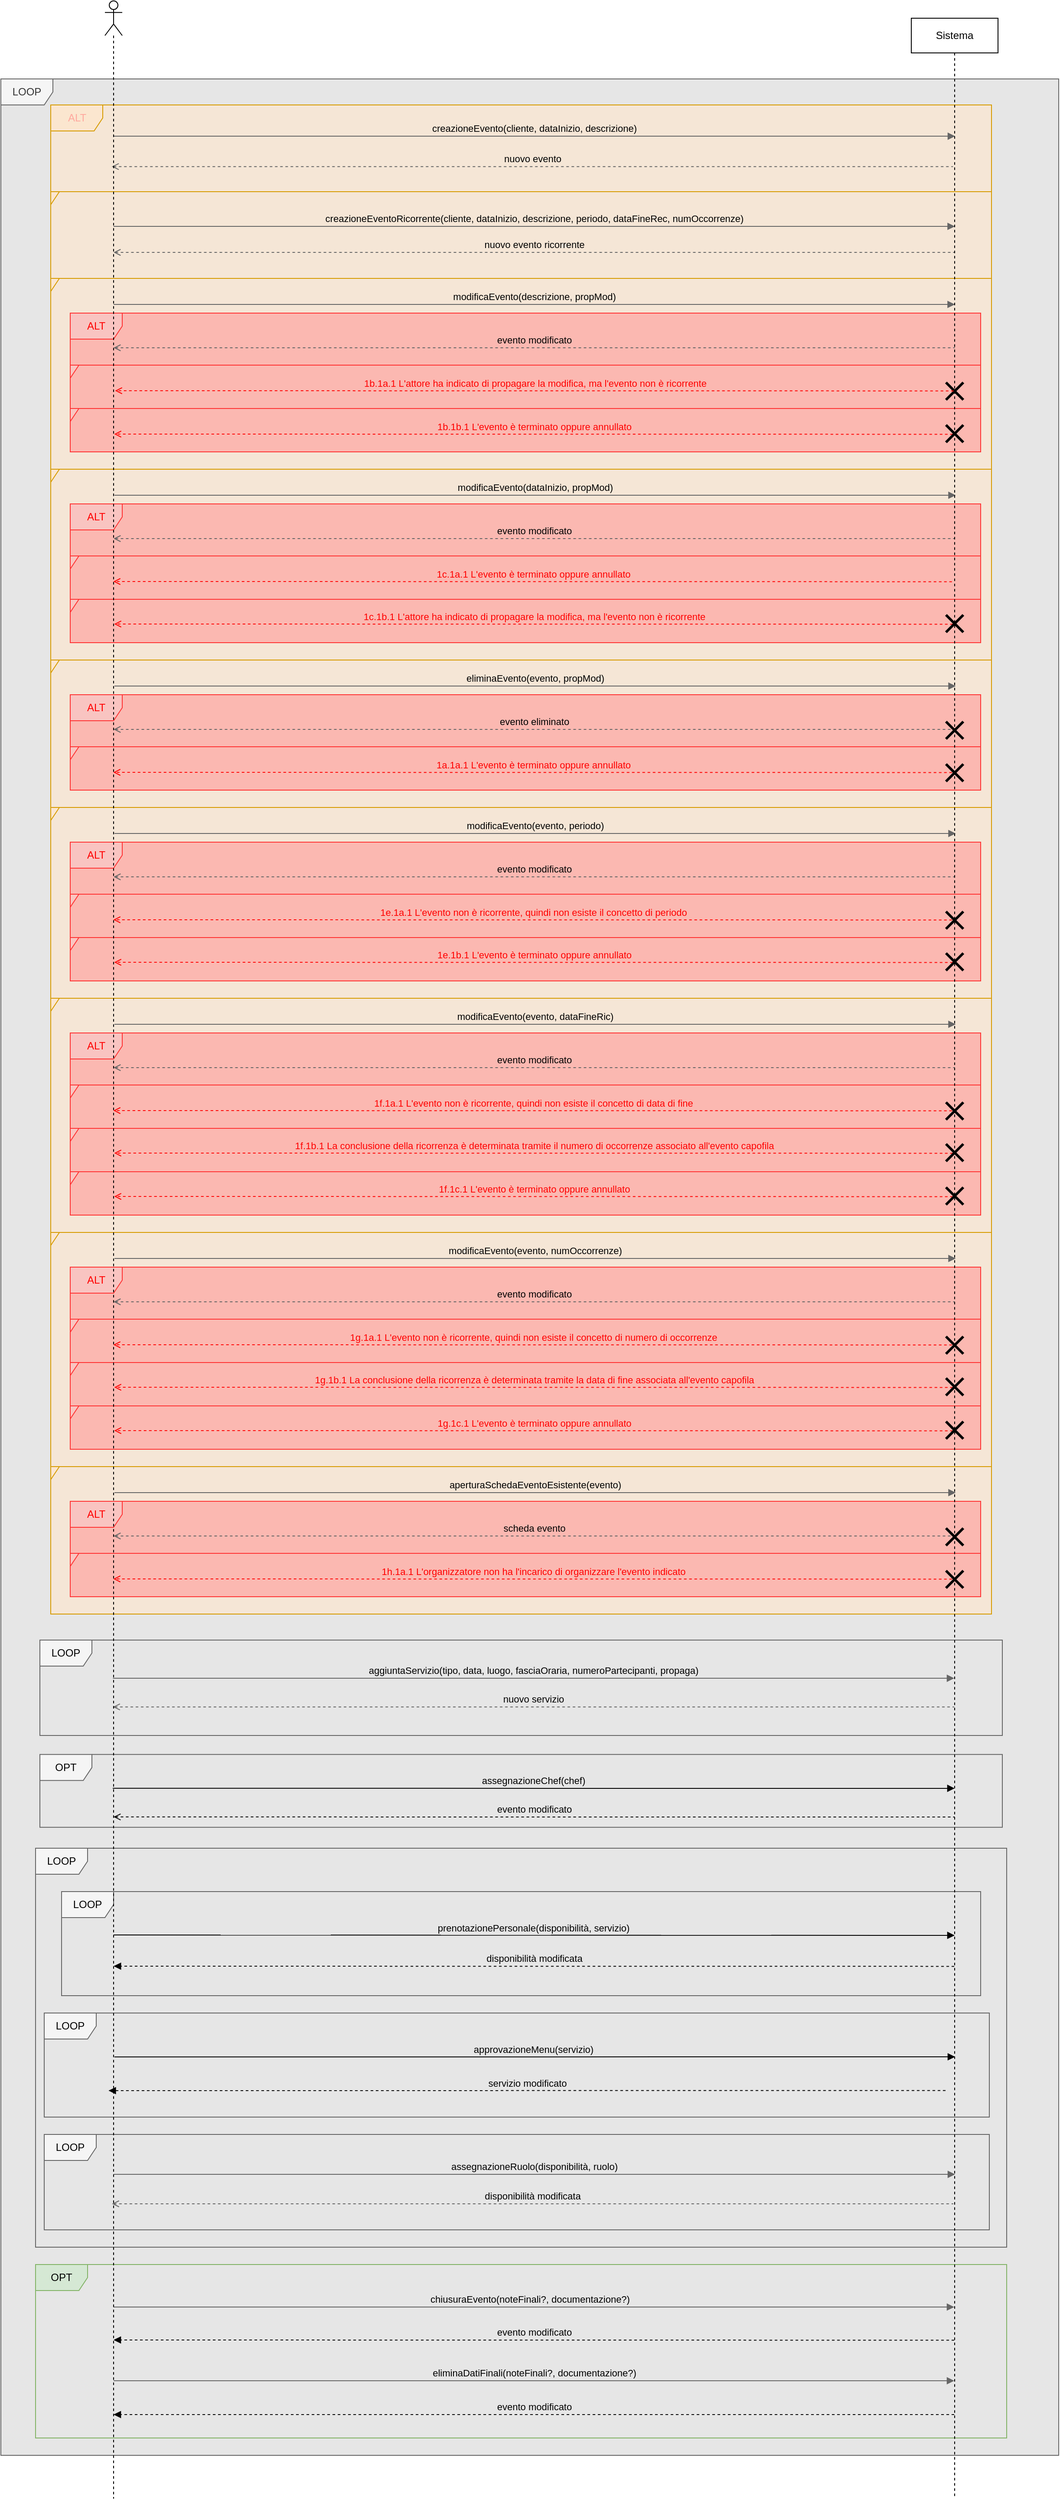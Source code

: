 <mxfile version="18.0.6" type="device"><diagram name="Page-1" id="f5A6CDPiya6YqWZAvQuT"><mxGraphModel dx="3021" dy="1392" grid="1" gridSize="10" guides="1" tooltips="1" connect="1" arrows="1" fold="1" page="1" pageScale="1" pageWidth="827" pageHeight="1169" math="0" shadow="0"><root><mxCell id="0"/><mxCell id="1" parent="0"/><mxCell id="V9Zji4bQbhxNTY3Ddyu--33" value="LOOP" style="shape=umlFrame;whiteSpace=wrap;html=1;pointerEvents=0;fillColor=#F5F5F5;strokeColor=#666666;fontColor=#333333;swimlaneFillColor=#E6E6E6;" vertex="1" parent="1"><mxGeometry x="-340" y="260" width="1220" height="2740" as="geometry"/></mxCell><mxCell id="V9Zji4bQbhxNTY3Ddyu--34" value="" style="group" vertex="1" connectable="0" parent="1"><mxGeometry x="-275" y="270" width="1060" height="88.081" as="geometry"/></mxCell><mxCell id="V9Zji4bQbhxNTY3Ddyu--35" value="LOOP" style="shape=umlFrame;whiteSpace=wrap;html=1;pointerEvents=0;fillColor=#F5F5F5;strokeColor=#666666;swimlaneFillColor=#E6E6E6;" vertex="1" parent="1"><mxGeometry x="-300" y="2300" width="1120" height="460" as="geometry"/></mxCell><mxCell id="V9Zji4bQbhxNTY3Ddyu--36" value="" style="group" vertex="1" connectable="0" parent="1"><mxGeometry x="-295" y="2060" width="1110" height="110" as="geometry"/></mxCell><mxCell id="V9Zji4bQbhxNTY3Ddyu--37" value="LOOP" style="shape=umlFrame;whiteSpace=wrap;html=1;pointerEvents=0;fillColor=#F5F5F5;strokeColor=#666666;swimlaneFillColor=#E6E6E6;gradientColor=none;shadow=0;" vertex="1" parent="V9Zji4bQbhxNTY3Ddyu--36"><mxGeometry width="1110" height="110" as="geometry"/></mxCell><mxCell id="V9Zji4bQbhxNTY3Ddyu--38" value="LOOP" style="shape=umlFrame;whiteSpace=wrap;html=1;pointerEvents=0;fillColor=#F5F5F5;strokeColor=#666666;" vertex="1" parent="1"><mxGeometry x="-270" y="2350" width="1060" height="120" as="geometry"/></mxCell><mxCell id="V9Zji4bQbhxNTY3Ddyu--39" value="OPT" style="shape=umlFrame;whiteSpace=wrap;html=1;pointerEvents=0;fillColor=#F5F5F5;strokeColor=#666666;swimlaneFillColor=#E6E6E6;" vertex="1" parent="1"><mxGeometry x="-295" y="2191.92" width="1110" height="84" as="geometry"/></mxCell><mxCell id="V9Zji4bQbhxNTY3Ddyu--40" value="OPT" style="shape=umlFrame;whiteSpace=wrap;html=1;pointerEvents=0;fillColor=#D5E8D4;strokeColor=#82B366;swimlaneFillColor=none;" vertex="1" parent="1"><mxGeometry x="-300" y="2780" width="1120" height="200" as="geometry"/></mxCell><mxCell id="V9Zji4bQbhxNTY3Ddyu--41" value="LOOP" style="shape=umlFrame;whiteSpace=wrap;html=1;pointerEvents=0;fillColor=#F5F5F5;strokeColor=#666666;swimlaneFillColor=#E6E6E6;" vertex="1" parent="1"><mxGeometry x="-290" y="2490" width="1090" height="120" as="geometry"/></mxCell><mxCell id="V9Zji4bQbhxNTY3Ddyu--42" value="approvazioneMenu(servizio)" style="html=1;verticalAlign=bottom;endArrow=block;edgeStyle=elbowEdgeStyle;elbow=vertical;curved=0;rounded=0;labelBackgroundColor=none;exitX=0.5;exitY=0.483;exitDx=0;exitDy=0;exitPerimeter=0;" edge="1" parent="1"><mxGeometry x="-0.003" relative="1" as="geometry"><mxPoint x="-209" y="2540.65" as="sourcePoint"/><Array as="points"/><mxPoint x="760.5" y="2539.999" as="targetPoint"/><mxPoint as="offset"/></mxGeometry></mxCell><mxCell id="V9Zji4bQbhxNTY3Ddyu--43" value="servizio modificato" style="html=1;verticalAlign=bottom;endArrow=block;edgeStyle=elbowEdgeStyle;elbow=vertical;curved=0;rounded=0;labelBackgroundColor=none;dashed=1;" edge="1" parent="1"><mxGeometry relative="1" as="geometry"><mxPoint x="749.455" y="2579.364" as="sourcePoint"/><mxPoint x="-215.833" y="2579.333" as="targetPoint"/><Array as="points"/></mxGeometry></mxCell><mxCell id="V9Zji4bQbhxNTY3Ddyu--44" value="LOOP" style="shape=umlFrame;whiteSpace=wrap;html=1;pointerEvents=0;fillColor=#F5F5F5;strokeColor=#666666;swimlaneFillColor=#E6E6E6;" vertex="1" parent="1"><mxGeometry x="-290" y="2630" width="1090" height="110" as="geometry"/></mxCell><mxCell id="V9Zji4bQbhxNTY3Ddyu--45" value="disponibilità modificata" style="html=1;verticalAlign=bottom;endArrow=none;edgeStyle=elbowEdgeStyle;elbow=vertical;curved=0;rounded=0;startArrow=open;startFill=0;endFill=0;movable=1;resizable=1;rotatable=1;deletable=1;editable=1;locked=0;connectable=1;dashed=1;labelBackgroundColor=none;strokeColor=#666666;" edge="1" parent="1"><mxGeometry width="80" relative="1" as="geometry"><mxPoint x="-211.833" y="2710.004" as="sourcePoint"/><mxPoint x="758.5" y="2710.004" as="targetPoint"/><Array as="points"><mxPoint x="269.283" y="2710.004"/></Array></mxGeometry></mxCell><mxCell id="V9Zji4bQbhxNTY3Ddyu--46" value="ALT" style="shape=umlFrame;whiteSpace=wrap;html=1;fontColor=#FFA89E;swimlaneFillColor=#FFE6CC;fillColor=#ffe6cc;strokeColor=#d79b00;fillOpacity=60;" vertex="1" parent="1"><mxGeometry x="-282.5" y="290" width="1085" height="100" as="geometry"/></mxCell><mxCell id="V9Zji4bQbhxNTY3Ddyu--47" value="" style="shape=umlFrame;whiteSpace=wrap;html=1;fontColor=#FFA89E;swimlaneFillColor=#FFE6CC;fillColor=#ffe6cc;strokeColor=#d79b00;fillOpacity=60;width=10;height=15;" vertex="1" parent="1"><mxGeometry x="-282.5" y="390" width="1085" height="100" as="geometry"/></mxCell><mxCell id="V9Zji4bQbhxNTY3Ddyu--48" value="chiusuraEvento(noteFinali?, documentazione?)" style="html=1;verticalAlign=bottom;endArrow=block;edgeStyle=elbowEdgeStyle;elbow=vertical;curved=0;rounded=0;movable=1;resizable=1;rotatable=1;deletable=1;editable=1;locked=0;connectable=1;strokeColor=#666666;labelBackgroundColor=none;" edge="1" parent="1"><mxGeometry x="-0.01" width="80" relative="1" as="geometry"><mxPoint x="-210" y="2829.0" as="sourcePoint"/><mxPoint x="759.5" y="2829.25" as="targetPoint"/><mxPoint as="offset"/></mxGeometry></mxCell><mxCell id="V9Zji4bQbhxNTY3Ddyu--49" value="eliminaDatiFinali(noteFinali?, documentazione?)" style="html=1;verticalAlign=bottom;endArrow=block;edgeStyle=elbowEdgeStyle;elbow=vertical;curved=0;rounded=0;movable=1;resizable=1;rotatable=1;deletable=1;editable=1;locked=0;connectable=1;strokeColor=#666666;labelBackgroundColor=none;" edge="1" parent="1"><mxGeometry width="80" relative="1" as="geometry"><mxPoint x="-210" y="2914.0" as="sourcePoint"/><mxPoint x="759.5" y="2914.25" as="targetPoint"/></mxGeometry></mxCell><mxCell id="V9Zji4bQbhxNTY3Ddyu--60" value="aggiuntaServizio(tipo, data, luogo, fasciaOraria, numeroPartecipanti, propaga)" style="html=1;verticalAlign=bottom;endArrow=block;edgeStyle=elbowEdgeStyle;elbow=vertical;curved=0;rounded=0;strokeColor=#666666;labelBackgroundColor=none;" edge="1" parent="1"><mxGeometry width="80" relative="1" as="geometry"><mxPoint x="-210.75" y="2104.04" as="sourcePoint"/><mxPoint x="759.5" y="2104.04" as="targetPoint"/><Array as="points"><mxPoint x="200" y="2104.04"/><mxPoint x="360" y="2082.02"/><mxPoint x="291.14" y="2126.061"/></Array></mxGeometry></mxCell><mxCell id="V9Zji4bQbhxNTY3Ddyu--61" value="nuovo servizio" style="html=1;verticalAlign=bottom;endArrow=none;edgeStyle=elbowEdgeStyle;elbow=vertical;curved=0;rounded=0;startArrow=open;startFill=0;endFill=0;dashed=1;labelBackgroundColor=none;strokeColor=#666666;" edge="1" parent="1"><mxGeometry width="80" relative="1" as="geometry"><mxPoint x="-210.75" y="2137.071" as="sourcePoint"/><mxPoint x="759.5" y="2137.071" as="targetPoint"/><Array as="points"><mxPoint x="190" y="2137.071"/><mxPoint x="260" y="2115.051"/></Array></mxGeometry></mxCell><mxCell id="V9Zji4bQbhxNTY3Ddyu--62" value="evento modificato" style="html=1;verticalAlign=bottom;endArrow=none;edgeStyle=elbowEdgeStyle;elbow=vertical;curved=0;rounded=0;startArrow=open;startFill=0;endFill=0;dashed=1;labelBackgroundColor=none;" edge="1" parent="1"><mxGeometry width="80" relative="1" as="geometry"><mxPoint x="-210" y="2263.92" as="sourcePoint"/><mxPoint x="760" y="2263.925" as="targetPoint"/><Array as="points"><mxPoint x="270" y="2263.985"/></Array></mxGeometry></mxCell><mxCell id="V9Zji4bQbhxNTY3Ddyu--63" value="assegnazioneChef(chef)" style="html=1;verticalAlign=bottom;endArrow=block;edgeStyle=elbowEdgeStyle;elbow=vertical;curved=0;rounded=0;labelBackgroundColor=none;" edge="1" parent="1"><mxGeometry x="-0.0" width="80" relative="1" as="geometry"><mxPoint x="-211" y="2230.92" as="sourcePoint"/><mxPoint x="760" y="2230.92" as="targetPoint"/><Array as="points"><mxPoint x="360" y="2230.955"/><mxPoint x="291.14" y="2274.996"/></Array><mxPoint as="offset"/></mxGeometry></mxCell><mxCell id="V9Zji4bQbhxNTY3Ddyu--66" value="prenotazionePersonale(disponibilità, servizio)" style="html=1;verticalAlign=bottom;endArrow=block;edgeStyle=elbowEdgeStyle;elbow=vertical;curved=0;rounded=0;labelBackgroundColor=none;" edge="1" parent="1"><mxGeometry x="-0.003" relative="1" as="geometry"><mxPoint x="-210" y="2400.0" as="sourcePoint"/><Array as="points"/><mxPoint x="760" y="2401" as="targetPoint"/><mxPoint as="offset"/></mxGeometry></mxCell><mxCell id="V9Zji4bQbhxNTY3Ddyu--67" value="disponibilità modificata" style="html=1;verticalAlign=bottom;endArrow=block;edgeStyle=elbowEdgeStyle;elbow=vertical;curved=0;rounded=0;labelBackgroundColor=none;dashed=1;" edge="1" parent="1"><mxGeometry relative="1" as="geometry"><mxPoint x="759.5" y="2436.193" as="sourcePoint"/><mxPoint x="-209.902" y="2436.0" as="targetPoint"/></mxGeometry></mxCell><mxCell id="V9Zji4bQbhxNTY3Ddyu--68" value="assegnazioneRuolo(disponibilità, ruolo)" style="html=1;verticalAlign=bottom;endArrow=block;edgeStyle=elbowEdgeStyle;elbow=vertical;curved=0;rounded=0;movable=1;resizable=1;rotatable=1;deletable=1;editable=1;locked=0;connectable=1;strokeColor=#666666;labelBackgroundColor=none;" edge="1" parent="1"><mxGeometry width="80" relative="1" as="geometry"><mxPoint x="-209.75" y="2676.04" as="sourcePoint"/><mxPoint x="760.5" y="2676.04" as="targetPoint"/><Array as="points"><mxPoint x="363.83" y="2676.04"/><mxPoint x="293.021" y="2722.08"/></Array></mxGeometry></mxCell><mxCell id="V9Zji4bQbhxNTY3Ddyu--70" value="creazioneEvento(cliente, dataInizio, descrizione)" style="html=1;verticalAlign=bottom;endArrow=block;edgeStyle=elbowEdgeStyle;elbow=vertical;curved=0;rounded=0;strokeColor=#666666;labelBackgroundColor=none;" edge="1" parent="1"><mxGeometry width="80" relative="1" as="geometry"><mxPoint x="-209.75" y="326.03" as="sourcePoint"/><mxPoint x="760.5" y="326.03" as="targetPoint"/><Array as="points"><mxPoint x="486" y="326.03"/><mxPoint x="-224" y="293"/></Array></mxGeometry></mxCell><mxCell id="V9Zji4bQbhxNTY3Ddyu--71" value="nuovo evento" style="html=1;verticalAlign=bottom;endArrow=none;edgeStyle=elbowEdgeStyle;elbow=vertical;curved=0;rounded=0;startArrow=open;startFill=0;endFill=0;dashed=1;strokeColor=#666666;labelBackgroundColor=none;" edge="1" parent="1"><mxGeometry width="80" relative="1" as="geometry"><mxPoint x="-212.12" y="361.081" as="sourcePoint"/><mxPoint x="758.13" y="361.081" as="targetPoint"/><Array as="points"><mxPoint x="483.63" y="361.081"/><mxPoint x="273.63" y="339.06"/></Array></mxGeometry></mxCell><mxCell id="V9Zji4bQbhxNTY3Ddyu--73" value="evento modificato" style="html=1;verticalAlign=bottom;endArrow=block;edgeStyle=elbowEdgeStyle;elbow=vertical;curved=0;rounded=0;labelBackgroundColor=none;dashed=1;" edge="1" parent="1"><mxGeometry relative="1" as="geometry"><mxPoint x="759.5" y="2867.25" as="sourcePoint"/><mxPoint x="-210" y="2867" as="targetPoint"/></mxGeometry></mxCell><mxCell id="V9Zji4bQbhxNTY3Ddyu--74" value="evento modificato" style="html=1;verticalAlign=bottom;endArrow=block;edgeStyle=elbowEdgeStyle;elbow=vertical;curved=0;rounded=0;labelBackgroundColor=none;dashed=1;" edge="1" parent="1"><mxGeometry relative="1" as="geometry"><mxPoint x="759.5" y="2953" as="sourcePoint"/><mxPoint x="-210" y="2953.25" as="targetPoint"/><Array as="points"><mxPoint x="730" y="2953"/></Array></mxGeometry></mxCell><mxCell id="V9Zji4bQbhxNTY3Ddyu--75" value="creazioneEventoRicorrente(cliente, dataInizio, descrizione, periodo, dataFineRec, numOccorrenze)" style="html=1;verticalAlign=bottom;endArrow=block;edgeStyle=elbowEdgeStyle;elbow=vertical;curved=0;rounded=0;strokeColor=#666666;labelBackgroundColor=none;" edge="1" parent="1"><mxGeometry width="80" relative="1" as="geometry"><mxPoint x="-210" y="430.0" as="sourcePoint"/><mxPoint x="760.25" y="430.0" as="targetPoint"/><Array as="points"><mxPoint x="485.75" y="430.0"/><mxPoint x="-224.25" y="396.97"/></Array></mxGeometry></mxCell><mxCell id="V9Zji4bQbhxNTY3Ddyu--76" value="nuovo evento ricorrente" style="html=1;verticalAlign=bottom;endArrow=none;edgeStyle=elbowEdgeStyle;elbow=vertical;curved=0;rounded=0;startArrow=open;startFill=0;endFill=0;dashed=1;strokeColor=#666666;labelBackgroundColor=none;" edge="1" parent="1"><mxGeometry width="80" relative="1" as="geometry"><mxPoint x="-210.0" y="460.001" as="sourcePoint"/><mxPoint x="760.25" y="460.001" as="targetPoint"/><Array as="points"><mxPoint x="485.75" y="460.001"/><mxPoint x="275.75" y="437.98"/></Array></mxGeometry></mxCell><mxCell id="V9Zji4bQbhxNTY3Ddyu--77" value="" style="shape=umlFrame;whiteSpace=wrap;html=1;fontColor=#FFA89E;swimlaneFillColor=#FFE6CC;fillColor=#ffe6cc;strokeColor=#d79b00;fillOpacity=60;width=10;height=15;" vertex="1" parent="1"><mxGeometry x="-282.5" y="490" width="1085" height="220" as="geometry"/></mxCell><mxCell id="V9Zji4bQbhxNTY3Ddyu--78" value="modificaEvento(descrizione, propMod)" style="html=1;verticalAlign=bottom;endArrow=block;edgeStyle=elbowEdgeStyle;elbow=vertical;curved=0;rounded=0;strokeColor=#666666;labelBackgroundColor=none;" edge="1" parent="1"><mxGeometry width="80" relative="1" as="geometry"><mxPoint x="-210.0" y="520.0" as="sourcePoint"/><mxPoint x="760.25" y="520.0" as="targetPoint"/><Array as="points"><mxPoint x="485.75" y="520.0"/><mxPoint x="-224.25" y="486.97"/></Array></mxGeometry></mxCell><mxCell id="V9Zji4bQbhxNTY3Ddyu--50" value="" style="group" vertex="1" connectable="0" parent="1"><mxGeometry x="-260" y="530" width="1050" height="110" as="geometry"/></mxCell><mxCell id="V9Zji4bQbhxNTY3Ddyu--51" value="ALT" style="shape=umlFrame;whiteSpace=wrap;html=1;swimlaneFillColor=#FF9999;fillColor=#f8cecc;strokeColor=#FF3333;fillOpacity=60;fontColor=#FF0000;" vertex="1" parent="V9Zji4bQbhxNTY3Ddyu--50"><mxGeometry width="1050" height="60" as="geometry"/></mxCell><mxCell id="V9Zji4bQbhxNTY3Ddyu--53" value="" style="shape=umlFrame;whiteSpace=wrap;html=1;swimlaneFillColor=#FF9999;fillColor=#f8cecc;strokeColor=#FF3333;fillOpacity=60;fontColor=#FF0000;width=10;height=15;" vertex="1" parent="V9Zji4bQbhxNTY3Ddyu--50"><mxGeometry y="60" width="1050" height="50" as="geometry"/></mxCell><mxCell id="V9Zji4bQbhxNTY3Ddyu--79" value="evento modificato" style="html=1;verticalAlign=bottom;endArrow=none;edgeStyle=elbowEdgeStyle;elbow=vertical;curved=0;rounded=0;startArrow=open;startFill=0;endFill=0;dashed=1;strokeColor=#666666;labelBackgroundColor=none;" edge="1" parent="V9Zji4bQbhxNTY3Ddyu--50"><mxGeometry width="80" relative="1" as="geometry"><mxPoint x="50.0" y="40.001" as="sourcePoint"/><mxPoint x="1020.25" y="40.001" as="targetPoint"/><Array as="points"><mxPoint x="745.75" y="40.001"/><mxPoint x="535.75" y="17.98"/></Array></mxGeometry></mxCell><mxCell id="V9Zji4bQbhxNTY3Ddyu--59" value="" style="shape=umlDestroy;whiteSpace=wrap;html=1;strokeWidth=3;targetShapes=umlLifeline;" vertex="1" parent="V9Zji4bQbhxNTY3Ddyu--50"><mxGeometry x="1010" y="80" width="20" height="20" as="geometry"/></mxCell><mxCell id="V9Zji4bQbhxNTY3Ddyu--81" value="1b.1a.1 L'attore ha indicato di propagare la modifica, ma l'evento non è ricorrente" style="html=1;verticalAlign=bottom;endArrow=open;edgeStyle=elbowEdgeStyle;elbow=vertical;curved=0;rounded=0;labelBackgroundColor=none;dashed=1;strokeColor=#FF0000;fontColor=#FF0000;endFill=0;exitX=0.343;exitY=0.536;exitDx=0;exitDy=0;exitPerimeter=0;" edge="1" parent="1"><mxGeometry relative="1" as="geometry"><mxPoint x="758.86" y="619.72" as="sourcePoint"/><mxPoint x="-208.3" y="619.6" as="targetPoint"/></mxGeometry></mxCell><mxCell id="V9Zji4bQbhxNTY3Ddyu--82" value="" style="shape=umlFrame;whiteSpace=wrap;html=1;swimlaneFillColor=#FF9999;fillColor=#f8cecc;strokeColor=#FF3333;fillOpacity=60;fontColor=#FF0000;width=10;height=15;" vertex="1" parent="1"><mxGeometry x="-260" y="640" width="1050" height="50" as="geometry"/></mxCell><mxCell id="V9Zji4bQbhxNTY3Ddyu--83" value="1b.1b.1 L'evento è terminato oppure annullato" style="html=1;verticalAlign=bottom;endArrow=open;edgeStyle=elbowEdgeStyle;elbow=vertical;curved=0;rounded=0;labelBackgroundColor=none;dashed=1;strokeColor=#FF0000;fontColor=#FF0000;endFill=0;exitX=0.343;exitY=0.536;exitDx=0;exitDy=0;exitPerimeter=0;" edge="1" parent="1"><mxGeometry relative="1" as="geometry"><mxPoint x="757.86" y="669.72" as="sourcePoint"/><mxPoint x="-209.3" y="669.6" as="targetPoint"/></mxGeometry></mxCell><mxCell id="V9Zji4bQbhxNTY3Ddyu--84" value="" style="shape=umlFrame;whiteSpace=wrap;html=1;fontColor=#FFA89E;swimlaneFillColor=#FFE6CC;fillColor=#ffe6cc;strokeColor=#d79b00;fillOpacity=60;width=10;height=15;" vertex="1" parent="1"><mxGeometry x="-282.5" y="710" width="1085" height="220" as="geometry"/></mxCell><mxCell id="V9Zji4bQbhxNTY3Ddyu--85" value="modificaEvento(dataInizio, propMod)" style="html=1;verticalAlign=bottom;endArrow=block;edgeStyle=elbowEdgeStyle;elbow=vertical;curved=0;rounded=0;strokeColor=#666666;labelBackgroundColor=none;" edge="1" parent="1"><mxGeometry width="80" relative="1" as="geometry"><mxPoint x="-209.0" y="740.0" as="sourcePoint"/><mxPoint x="761.25" y="740.0" as="targetPoint"/><Array as="points"><mxPoint x="486.75" y="740.0"/><mxPoint x="-223.25" y="706.97"/></Array></mxGeometry></mxCell><mxCell id="V9Zji4bQbhxNTY3Ddyu--86" value="" style="group" vertex="1" connectable="0" parent="1"><mxGeometry x="-260" y="750" width="1050" height="110" as="geometry"/></mxCell><mxCell id="V9Zji4bQbhxNTY3Ddyu--87" value="ALT" style="shape=umlFrame;whiteSpace=wrap;html=1;swimlaneFillColor=#FF9999;fillColor=#f8cecc;strokeColor=#FF3333;fillOpacity=60;fontColor=#FF0000;" vertex="1" parent="V9Zji4bQbhxNTY3Ddyu--86"><mxGeometry width="1050" height="60" as="geometry"/></mxCell><mxCell id="V9Zji4bQbhxNTY3Ddyu--88" value="" style="shape=umlFrame;whiteSpace=wrap;html=1;swimlaneFillColor=#FF9999;fillColor=#f8cecc;strokeColor=#FF3333;fillOpacity=60;fontColor=#FF0000;width=10;height=15;" vertex="1" parent="V9Zji4bQbhxNTY3Ddyu--86"><mxGeometry y="60" width="1050" height="50" as="geometry"/></mxCell><mxCell id="V9Zji4bQbhxNTY3Ddyu--89" value="evento modificato" style="html=1;verticalAlign=bottom;endArrow=none;edgeStyle=elbowEdgeStyle;elbow=vertical;curved=0;rounded=0;startArrow=open;startFill=0;endFill=0;dashed=1;strokeColor=#666666;labelBackgroundColor=none;" edge="1" parent="V9Zji4bQbhxNTY3Ddyu--86"><mxGeometry width="80" relative="1" as="geometry"><mxPoint x="50.0" y="40.001" as="sourcePoint"/><mxPoint x="1020.25" y="40.001" as="targetPoint"/><Array as="points"><mxPoint x="745.75" y="40.001"/><mxPoint x="535.75" y="17.98"/></Array></mxGeometry></mxCell><mxCell id="V9Zji4bQbhxNTY3Ddyu--91" value="" style="shape=umlDestroy;whiteSpace=wrap;html=1;strokeWidth=3;targetShapes=umlLifeline;" vertex="1" parent="1"><mxGeometry x="750" y="659" width="20" height="20" as="geometry"/></mxCell><mxCell id="V9Zji4bQbhxNTY3Ddyu--92" value="1c.1a.1 L'evento è terminato oppure annullato" style="html=1;verticalAlign=bottom;endArrow=open;edgeStyle=elbowEdgeStyle;elbow=vertical;curved=0;rounded=0;labelBackgroundColor=none;dashed=1;strokeColor=#FF0000;fontColor=#FF0000;endFill=0;exitX=0.343;exitY=0.536;exitDx=0;exitDy=0;exitPerimeter=0;" edge="1" parent="1"><mxGeometry relative="1" as="geometry"><mxPoint x="756.86" y="839.72" as="sourcePoint"/><mxPoint x="-210.3" y="839.6" as="targetPoint"/></mxGeometry></mxCell><mxCell id="V9Zji4bQbhxNTY3Ddyu--93" value="" style="shape=umlFrame;whiteSpace=wrap;html=1;swimlaneFillColor=#FF9999;fillColor=#f8cecc;strokeColor=#FF3333;fillOpacity=60;fontColor=#FF0000;width=10;height=15;" vertex="1" parent="1"><mxGeometry x="-260" y="860" width="1050" height="50" as="geometry"/></mxCell><mxCell id="V9Zji4bQbhxNTY3Ddyu--94" value="1c.1b.1 L'attore ha indicato di propagare la modifica, ma l'evento non è ricorrente" style="html=1;verticalAlign=bottom;endArrow=open;edgeStyle=elbowEdgeStyle;elbow=vertical;curved=0;rounded=0;labelBackgroundColor=none;dashed=1;strokeColor=#FF0000;fontColor=#FF0000;endFill=0;exitX=0.343;exitY=0.536;exitDx=0;exitDy=0;exitPerimeter=0;" edge="1" parent="1"><mxGeometry relative="1" as="geometry"><mxPoint x="757.86" y="888.72" as="sourcePoint"/><mxPoint x="-209.3" y="888.6" as="targetPoint"/></mxGeometry></mxCell><mxCell id="V9Zji4bQbhxNTY3Ddyu--95" value="" style="shape=umlFrame;whiteSpace=wrap;html=1;fontColor=#FFA89E;swimlaneFillColor=#FFE6CC;fillColor=#ffe6cc;strokeColor=#d79b00;fillOpacity=60;width=10;height=15;" vertex="1" parent="1"><mxGeometry x="-282.5" y="930" width="1085" height="170" as="geometry"/></mxCell><mxCell id="V9Zji4bQbhxNTY3Ddyu--96" value="eliminaEvento(evento, propMod)" style="html=1;verticalAlign=bottom;endArrow=block;edgeStyle=elbowEdgeStyle;elbow=vertical;curved=0;rounded=0;strokeColor=#666666;labelBackgroundColor=none;" edge="1" parent="1"><mxGeometry width="80" relative="1" as="geometry"><mxPoint x="-209.0" y="960.0" as="sourcePoint"/><mxPoint x="761.25" y="960.0" as="targetPoint"/><Array as="points"><mxPoint x="486.75" y="960.0"/><mxPoint x="-223.25" y="926.97"/></Array></mxGeometry></mxCell><mxCell id="V9Zji4bQbhxNTY3Ddyu--97" value="" style="group" vertex="1" connectable="0" parent="1"><mxGeometry x="-260" y="970" width="1050" height="110" as="geometry"/></mxCell><mxCell id="V9Zji4bQbhxNTY3Ddyu--98" value="ALT" style="shape=umlFrame;whiteSpace=wrap;html=1;swimlaneFillColor=#FF9999;fillColor=#f8cecc;strokeColor=#FF3333;fillOpacity=60;fontColor=#FF0000;" vertex="1" parent="V9Zji4bQbhxNTY3Ddyu--97"><mxGeometry width="1050" height="60" as="geometry"/></mxCell><mxCell id="V9Zji4bQbhxNTY3Ddyu--99" value="" style="shape=umlFrame;whiteSpace=wrap;html=1;swimlaneFillColor=#FF9999;fillColor=#f8cecc;strokeColor=#FF3333;fillOpacity=60;fontColor=#FF0000;width=10;height=15;" vertex="1" parent="V9Zji4bQbhxNTY3Ddyu--97"><mxGeometry y="60" width="1050" height="50" as="geometry"/></mxCell><mxCell id="V9Zji4bQbhxNTY3Ddyu--100" value="evento eliminato" style="html=1;verticalAlign=bottom;endArrow=none;edgeStyle=elbowEdgeStyle;elbow=vertical;curved=0;rounded=0;startArrow=open;startFill=0;endFill=0;dashed=1;strokeColor=#666666;labelBackgroundColor=none;" edge="1" parent="V9Zji4bQbhxNTY3Ddyu--97"><mxGeometry width="80" relative="1" as="geometry"><mxPoint x="50.0" y="40.001" as="sourcePoint"/><mxPoint x="1020.25" y="40.001" as="targetPoint"/><Array as="points"><mxPoint x="745.75" y="40.001"/><mxPoint x="535.75" y="17.98"/></Array></mxGeometry></mxCell><mxCell id="V9Zji4bQbhxNTY3Ddyu--101" value="" style="shape=umlDestroy;whiteSpace=wrap;html=1;strokeWidth=3;targetShapes=umlLifeline;" vertex="1" parent="V9Zji4bQbhxNTY3Ddyu--97"><mxGeometry x="1010" y="80" width="20" height="20" as="geometry"/></mxCell><mxCell id="V9Zji4bQbhxNTY3Ddyu--102" value="1a.1a.1 L'evento è terminato oppure annullato" style="html=1;verticalAlign=bottom;endArrow=open;edgeStyle=elbowEdgeStyle;elbow=vertical;curved=0;rounded=0;labelBackgroundColor=none;dashed=1;strokeColor=#FF0000;fontColor=#FF0000;endFill=0;exitX=0.343;exitY=0.536;exitDx=0;exitDy=0;exitPerimeter=0;" edge="1" parent="1"><mxGeometry relative="1" as="geometry"><mxPoint x="756.86" y="1059.72" as="sourcePoint"/><mxPoint x="-210.3" y="1059.6" as="targetPoint"/></mxGeometry></mxCell><mxCell id="V9Zji4bQbhxNTY3Ddyu--105" value="" style="shape=umlDestroy;whiteSpace=wrap;html=1;strokeWidth=3;targetShapes=umlLifeline;" vertex="1" parent="1"><mxGeometry x="750" y="878" width="20" height="20" as="geometry"/></mxCell><mxCell id="V9Zji4bQbhxNTY3Ddyu--106" value="" style="shape=umlDestroy;whiteSpace=wrap;html=1;strokeWidth=3;targetShapes=umlLifeline;" vertex="1" parent="1"><mxGeometry x="750" y="1001" width="20" height="20" as="geometry"/></mxCell><mxCell id="V9Zji4bQbhxNTY3Ddyu--107" value="" style="shape=umlFrame;whiteSpace=wrap;html=1;fontColor=#FFA89E;swimlaneFillColor=#FFE6CC;fillColor=#ffe6cc;strokeColor=#d79b00;fillOpacity=60;width=10;height=15;" vertex="1" parent="1"><mxGeometry x="-282.5" y="1100" width="1085" height="220" as="geometry"/></mxCell><mxCell id="V9Zji4bQbhxNTY3Ddyu--108" value="modificaEvento(evento, periodo)" style="html=1;verticalAlign=bottom;endArrow=block;edgeStyle=elbowEdgeStyle;elbow=vertical;curved=0;rounded=0;strokeColor=#666666;labelBackgroundColor=none;" edge="1" parent="1"><mxGeometry width="80" relative="1" as="geometry"><mxPoint x="-209.0" y="1130.0" as="sourcePoint"/><mxPoint x="761.25" y="1130.0" as="targetPoint"/><Array as="points"><mxPoint x="486.75" y="1130.0"/><mxPoint x="-223.25" y="1096.97"/></Array></mxGeometry></mxCell><mxCell id="V9Zji4bQbhxNTY3Ddyu--109" value="" style="group" vertex="1" connectable="0" parent="1"><mxGeometry x="-260" y="1140" width="1050" height="110" as="geometry"/></mxCell><mxCell id="V9Zji4bQbhxNTY3Ddyu--110" value="ALT" style="shape=umlFrame;whiteSpace=wrap;html=1;swimlaneFillColor=#FF9999;fillColor=#f8cecc;strokeColor=#FF3333;fillOpacity=60;fontColor=#FF0000;" vertex="1" parent="V9Zji4bQbhxNTY3Ddyu--109"><mxGeometry width="1050" height="60" as="geometry"/></mxCell><mxCell id="V9Zji4bQbhxNTY3Ddyu--111" value="" style="shape=umlFrame;whiteSpace=wrap;html=1;swimlaneFillColor=#FF9999;fillColor=#f8cecc;strokeColor=#FF3333;fillOpacity=60;fontColor=#FF0000;width=10;height=15;" vertex="1" parent="V9Zji4bQbhxNTY3Ddyu--109"><mxGeometry y="60" width="1050" height="50" as="geometry"/></mxCell><mxCell id="V9Zji4bQbhxNTY3Ddyu--112" value="evento modificato" style="html=1;verticalAlign=bottom;endArrow=none;edgeStyle=elbowEdgeStyle;elbow=vertical;curved=0;rounded=0;startArrow=open;startFill=0;endFill=0;dashed=1;strokeColor=#666666;labelBackgroundColor=none;" edge="1" parent="V9Zji4bQbhxNTY3Ddyu--109"><mxGeometry width="80" relative="1" as="geometry"><mxPoint x="50.0" y="40.001" as="sourcePoint"/><mxPoint x="1020.25" y="40.001" as="targetPoint"/><Array as="points"><mxPoint x="745.75" y="40.001"/><mxPoint x="535.75" y="17.98"/></Array></mxGeometry></mxCell><mxCell id="V9Zji4bQbhxNTY3Ddyu--113" value="" style="shape=umlDestroy;whiteSpace=wrap;html=1;strokeWidth=3;targetShapes=umlLifeline;" vertex="1" parent="V9Zji4bQbhxNTY3Ddyu--109"><mxGeometry x="1010" y="80" width="20" height="20" as="geometry"/></mxCell><mxCell id="V9Zji4bQbhxNTY3Ddyu--114" value="1e.1a.1 L'evento non è ricorrente, quindi non esiste il concetto di periodo" style="html=1;verticalAlign=bottom;endArrow=open;edgeStyle=elbowEdgeStyle;elbow=vertical;curved=0;rounded=0;labelBackgroundColor=none;dashed=1;strokeColor=#FF0000;fontColor=#FF0000;endFill=0;exitX=0.343;exitY=0.536;exitDx=0;exitDy=0;exitPerimeter=0;" edge="1" parent="1"><mxGeometry relative="1" as="geometry"><mxPoint x="756.86" y="1229.72" as="sourcePoint"/><mxPoint x="-210.3" y="1229.6" as="targetPoint"/></mxGeometry></mxCell><mxCell id="V9Zji4bQbhxNTY3Ddyu--115" value="" style="shape=umlFrame;whiteSpace=wrap;html=1;swimlaneFillColor=#FF9999;fillColor=#f8cecc;strokeColor=#FF3333;fillOpacity=60;fontColor=#FF0000;width=10;height=15;" vertex="1" parent="1"><mxGeometry x="-260" y="1250" width="1050" height="50" as="geometry"/></mxCell><mxCell id="V9Zji4bQbhxNTY3Ddyu--116" value="1e.1b.1 L'evento è terminato oppure annullato" style="html=1;verticalAlign=bottom;endArrow=open;edgeStyle=elbowEdgeStyle;elbow=vertical;curved=0;rounded=0;labelBackgroundColor=none;dashed=1;strokeColor=#FF0000;fontColor=#FF0000;endFill=0;exitX=0.343;exitY=0.536;exitDx=0;exitDy=0;exitPerimeter=0;" edge="1" parent="1"><mxGeometry relative="1" as="geometry"><mxPoint x="757.86" y="1278.72" as="sourcePoint"/><mxPoint x="-209.3" y="1278.6" as="targetPoint"/></mxGeometry></mxCell><mxCell id="V9Zji4bQbhxNTY3Ddyu--117" value="" style="shape=umlDestroy;whiteSpace=wrap;html=1;strokeWidth=3;targetShapes=umlLifeline;" vertex="1" parent="1"><mxGeometry x="750" y="1268" width="20" height="20" as="geometry"/></mxCell><mxCell id="V9Zji4bQbhxNTY3Ddyu--118" value="" style="shape=umlFrame;whiteSpace=wrap;html=1;fontColor=#FFA89E;swimlaneFillColor=#FFE6CC;fillColor=#ffe6cc;strokeColor=#d79b00;fillOpacity=60;width=10;height=15;" vertex="1" parent="1"><mxGeometry x="-282.5" y="1320" width="1085" height="270" as="geometry"/></mxCell><mxCell id="V9Zji4bQbhxNTY3Ddyu--119" value="modificaEvento(evento, dataFineRic)" style="html=1;verticalAlign=bottom;endArrow=block;edgeStyle=elbowEdgeStyle;elbow=vertical;curved=0;rounded=0;strokeColor=#666666;labelBackgroundColor=none;" edge="1" parent="1"><mxGeometry width="80" relative="1" as="geometry"><mxPoint x="-209.0" y="1350.0" as="sourcePoint"/><mxPoint x="761.25" y="1350.0" as="targetPoint"/><Array as="points"><mxPoint x="486.75" y="1350.0"/><mxPoint x="-223.25" y="1316.97"/></Array></mxGeometry></mxCell><mxCell id="V9Zji4bQbhxNTY3Ddyu--120" value="" style="group" vertex="1" connectable="0" parent="1"><mxGeometry x="-260" y="1360" width="1050" height="110" as="geometry"/></mxCell><mxCell id="V9Zji4bQbhxNTY3Ddyu--121" value="ALT" style="shape=umlFrame;whiteSpace=wrap;html=1;swimlaneFillColor=#FF9999;fillColor=#f8cecc;strokeColor=#FF3333;fillOpacity=60;fontColor=#FF0000;" vertex="1" parent="V9Zji4bQbhxNTY3Ddyu--120"><mxGeometry width="1050" height="60" as="geometry"/></mxCell><mxCell id="V9Zji4bQbhxNTY3Ddyu--122" value="" style="shape=umlFrame;whiteSpace=wrap;html=1;swimlaneFillColor=#FF9999;fillColor=#f8cecc;strokeColor=#FF3333;fillOpacity=60;fontColor=#FF0000;width=10;height=15;" vertex="1" parent="V9Zji4bQbhxNTY3Ddyu--120"><mxGeometry y="60" width="1050" height="50" as="geometry"/></mxCell><mxCell id="V9Zji4bQbhxNTY3Ddyu--123" value="evento modificato" style="html=1;verticalAlign=bottom;endArrow=none;edgeStyle=elbowEdgeStyle;elbow=vertical;curved=0;rounded=0;startArrow=open;startFill=0;endFill=0;dashed=1;strokeColor=#666666;labelBackgroundColor=none;" edge="1" parent="V9Zji4bQbhxNTY3Ddyu--120"><mxGeometry width="80" relative="1" as="geometry"><mxPoint x="50.0" y="40.001" as="sourcePoint"/><mxPoint x="1020.25" y="40.001" as="targetPoint"/><Array as="points"><mxPoint x="745.75" y="40.001"/><mxPoint x="535.75" y="17.98"/></Array></mxGeometry></mxCell><mxCell id="V9Zji4bQbhxNTY3Ddyu--124" value="" style="shape=umlDestroy;whiteSpace=wrap;html=1;strokeWidth=3;targetShapes=umlLifeline;" vertex="1" parent="V9Zji4bQbhxNTY3Ddyu--120"><mxGeometry x="1010" y="80" width="20" height="20" as="geometry"/></mxCell><mxCell id="V9Zji4bQbhxNTY3Ddyu--125" value="1f.1a.1 L'evento non è ricorrente, quindi non esiste il concetto di data di fine" style="html=1;verticalAlign=bottom;endArrow=open;edgeStyle=elbowEdgeStyle;elbow=vertical;curved=0;rounded=0;labelBackgroundColor=none;dashed=1;strokeColor=#FF0000;fontColor=#FF0000;endFill=0;exitX=0.343;exitY=0.536;exitDx=0;exitDy=0;exitPerimeter=0;" edge="1" parent="1"><mxGeometry relative="1" as="geometry"><mxPoint x="756.86" y="1449.72" as="sourcePoint"/><mxPoint x="-210.3" y="1449.6" as="targetPoint"/></mxGeometry></mxCell><mxCell id="V9Zji4bQbhxNTY3Ddyu--126" value="" style="shape=umlFrame;whiteSpace=wrap;html=1;swimlaneFillColor=#FF9999;fillColor=#f8cecc;strokeColor=#FF3333;fillOpacity=60;fontColor=#FF0000;width=10;height=15;" vertex="1" parent="1"><mxGeometry x="-260" y="1470" width="1050" height="50" as="geometry"/></mxCell><mxCell id="V9Zji4bQbhxNTY3Ddyu--127" value="1f.1b.1 La conclusione della ricorrenza è determinata tramite il numero di occorrenze associato all'evento capofila" style="html=1;verticalAlign=bottom;endArrow=open;edgeStyle=elbowEdgeStyle;elbow=vertical;curved=0;rounded=0;labelBackgroundColor=none;dashed=1;strokeColor=#FF0000;fontColor=#FF0000;endFill=0;exitX=0.343;exitY=0.536;exitDx=0;exitDy=0;exitPerimeter=0;" edge="1" parent="1"><mxGeometry relative="1" as="geometry"><mxPoint x="757.86" y="1498.72" as="sourcePoint"/><mxPoint x="-209.3" y="1498.6" as="targetPoint"/></mxGeometry></mxCell><mxCell id="V9Zji4bQbhxNTY3Ddyu--128" value="" style="shape=umlDestroy;whiteSpace=wrap;html=1;strokeWidth=3;targetShapes=umlLifeline;" vertex="1" parent="1"><mxGeometry x="750" y="1488" width="20" height="20" as="geometry"/></mxCell><mxCell id="V9Zji4bQbhxNTY3Ddyu--129" value="" style="shape=umlFrame;whiteSpace=wrap;html=1;swimlaneFillColor=#FF9999;fillColor=#f8cecc;strokeColor=#FF3333;fillOpacity=60;fontColor=#FF0000;width=10;height=15;" vertex="1" parent="1"><mxGeometry x="-260" y="1520" width="1050" height="50" as="geometry"/></mxCell><mxCell id="V9Zji4bQbhxNTY3Ddyu--130" value="1f.1c.1 L'evento è terminato oppure annullato" style="html=1;verticalAlign=bottom;endArrow=open;edgeStyle=elbowEdgeStyle;elbow=vertical;curved=0;rounded=0;labelBackgroundColor=none;dashed=1;strokeColor=#FF0000;fontColor=#FF0000;endFill=0;exitX=0.343;exitY=0.536;exitDx=0;exitDy=0;exitPerimeter=0;" edge="1" parent="1"><mxGeometry relative="1" as="geometry"><mxPoint x="757.86" y="1548.72" as="sourcePoint"/><mxPoint x="-209.3" y="1548.6" as="targetPoint"/></mxGeometry></mxCell><mxCell id="V9Zji4bQbhxNTY3Ddyu--131" value="" style="shape=umlFrame;whiteSpace=wrap;html=1;fontColor=#FFA89E;swimlaneFillColor=#FFE6CC;fillColor=#ffe6cc;strokeColor=#d79b00;fillOpacity=60;width=10;height=15;" vertex="1" parent="1"><mxGeometry x="-282.5" y="1590" width="1085" height="270" as="geometry"/></mxCell><mxCell id="V9Zji4bQbhxNTY3Ddyu--132" value="modificaEvento(evento, numOccorrenze)" style="html=1;verticalAlign=bottom;endArrow=block;edgeStyle=elbowEdgeStyle;elbow=vertical;curved=0;rounded=0;strokeColor=#666666;labelBackgroundColor=none;" edge="1" parent="1"><mxGeometry width="80" relative="1" as="geometry"><mxPoint x="-209.0" y="1620.0" as="sourcePoint"/><mxPoint x="761.25" y="1620.0" as="targetPoint"/><Array as="points"><mxPoint x="486.75" y="1620.0"/><mxPoint x="-223.25" y="1586.97"/></Array></mxGeometry></mxCell><mxCell id="V9Zji4bQbhxNTY3Ddyu--133" value="" style="group" vertex="1" connectable="0" parent="1"><mxGeometry x="-260" y="1630" width="1050" height="110" as="geometry"/></mxCell><mxCell id="V9Zji4bQbhxNTY3Ddyu--134" value="ALT" style="shape=umlFrame;whiteSpace=wrap;html=1;swimlaneFillColor=#FF9999;fillColor=#f8cecc;strokeColor=#FF3333;fillOpacity=60;fontColor=#FF0000;" vertex="1" parent="V9Zji4bQbhxNTY3Ddyu--133"><mxGeometry width="1050" height="60" as="geometry"/></mxCell><mxCell id="V9Zji4bQbhxNTY3Ddyu--135" value="" style="shape=umlFrame;whiteSpace=wrap;html=1;swimlaneFillColor=#FF9999;fillColor=#f8cecc;strokeColor=#FF3333;fillOpacity=60;fontColor=#FF0000;width=10;height=15;" vertex="1" parent="V9Zji4bQbhxNTY3Ddyu--133"><mxGeometry y="60" width="1050" height="50" as="geometry"/></mxCell><mxCell id="V9Zji4bQbhxNTY3Ddyu--136" value="evento modificato" style="html=1;verticalAlign=bottom;endArrow=none;edgeStyle=elbowEdgeStyle;elbow=vertical;curved=0;rounded=0;startArrow=open;startFill=0;endFill=0;dashed=1;strokeColor=#666666;labelBackgroundColor=none;" edge="1" parent="V9Zji4bQbhxNTY3Ddyu--133"><mxGeometry width="80" relative="1" as="geometry"><mxPoint x="50.0" y="40.001" as="sourcePoint"/><mxPoint x="1020.25" y="40.001" as="targetPoint"/><Array as="points"><mxPoint x="745.75" y="40.001"/><mxPoint x="535.75" y="17.98"/></Array></mxGeometry></mxCell><mxCell id="V9Zji4bQbhxNTY3Ddyu--137" value="" style="shape=umlDestroy;whiteSpace=wrap;html=1;strokeWidth=3;targetShapes=umlLifeline;" vertex="1" parent="V9Zji4bQbhxNTY3Ddyu--133"><mxGeometry x="1010" y="80" width="20" height="20" as="geometry"/></mxCell><mxCell id="V9Zji4bQbhxNTY3Ddyu--138" value="1g.1a.1 L'evento non è ricorrente, quindi non esiste il concetto di numero di occorrenze" style="html=1;verticalAlign=bottom;endArrow=open;edgeStyle=elbowEdgeStyle;elbow=vertical;curved=0;rounded=0;labelBackgroundColor=none;dashed=1;strokeColor=#FF0000;fontColor=#FF0000;endFill=0;exitX=0.343;exitY=0.536;exitDx=0;exitDy=0;exitPerimeter=0;" edge="1" parent="1"><mxGeometry relative="1" as="geometry"><mxPoint x="756.86" y="1719.72" as="sourcePoint"/><mxPoint x="-210.3" y="1719.6" as="targetPoint"/></mxGeometry></mxCell><mxCell id="V9Zji4bQbhxNTY3Ddyu--139" value="" style="shape=umlFrame;whiteSpace=wrap;html=1;swimlaneFillColor=#FF9999;fillColor=#f8cecc;strokeColor=#FF3333;fillOpacity=60;fontColor=#FF0000;width=10;height=15;" vertex="1" parent="1"><mxGeometry x="-260" y="1740" width="1050" height="50" as="geometry"/></mxCell><mxCell id="V9Zji4bQbhxNTY3Ddyu--140" value="1g.1b.1 La conclusione della ricorrenza è determinata tramite la data di fine associata all'evento capofila" style="html=1;verticalAlign=bottom;endArrow=open;edgeStyle=elbowEdgeStyle;elbow=vertical;curved=0;rounded=0;labelBackgroundColor=none;dashed=1;strokeColor=#FF0000;fontColor=#FF0000;endFill=0;exitX=0.343;exitY=0.536;exitDx=0;exitDy=0;exitPerimeter=0;" edge="1" parent="1"><mxGeometry relative="1" as="geometry"><mxPoint x="757.86" y="1768.72" as="sourcePoint"/><mxPoint x="-209.3" y="1768.6" as="targetPoint"/></mxGeometry></mxCell><mxCell id="V9Zji4bQbhxNTY3Ddyu--141" value="" style="shape=umlDestroy;whiteSpace=wrap;html=1;strokeWidth=3;targetShapes=umlLifeline;" vertex="1" parent="1"><mxGeometry x="750" y="1758" width="20" height="20" as="geometry"/></mxCell><mxCell id="V9Zji4bQbhxNTY3Ddyu--142" value="" style="shape=umlFrame;whiteSpace=wrap;html=1;swimlaneFillColor=#FF9999;fillColor=#f8cecc;strokeColor=#FF3333;fillOpacity=60;fontColor=#FF0000;width=10;height=15;" vertex="1" parent="1"><mxGeometry x="-260" y="1790" width="1050" height="50" as="geometry"/></mxCell><mxCell id="V9Zji4bQbhxNTY3Ddyu--143" value="1g.1c.1 L'evento è terminato oppure annullato" style="html=1;verticalAlign=bottom;endArrow=open;edgeStyle=elbowEdgeStyle;elbow=vertical;curved=0;rounded=0;labelBackgroundColor=none;dashed=1;strokeColor=#FF0000;fontColor=#FF0000;endFill=0;exitX=0.343;exitY=0.536;exitDx=0;exitDy=0;exitPerimeter=0;" edge="1" parent="1"><mxGeometry relative="1" as="geometry"><mxPoint x="757.86" y="1818.72" as="sourcePoint"/><mxPoint x="-209.3" y="1818.6" as="targetPoint"/></mxGeometry></mxCell><mxCell id="V9Zji4bQbhxNTY3Ddyu--144" value="" style="shape=umlDestroy;whiteSpace=wrap;html=1;strokeWidth=3;targetShapes=umlLifeline;" vertex="1" parent="1"><mxGeometry x="750" y="1538" width="20" height="20" as="geometry"/></mxCell><mxCell id="V9Zji4bQbhxNTY3Ddyu--145" value="" style="shape=umlDestroy;whiteSpace=wrap;html=1;strokeWidth=3;targetShapes=umlLifeline;" vertex="1" parent="1"><mxGeometry x="750" y="1808" width="20" height="20" as="geometry"/></mxCell><mxCell id="V9Zji4bQbhxNTY3Ddyu--146" value="" style="shape=umlFrame;whiteSpace=wrap;html=1;fontColor=#FFA89E;swimlaneFillColor=#FFE6CC;fillColor=#ffe6cc;strokeColor=#d79b00;fillOpacity=60;width=10;height=15;" vertex="1" parent="1"><mxGeometry x="-282.5" y="1860" width="1085" height="170" as="geometry"/></mxCell><mxCell id="V9Zji4bQbhxNTY3Ddyu--147" value="aperturaSchedaEventoEsistente(evento)" style="html=1;verticalAlign=bottom;endArrow=block;edgeStyle=elbowEdgeStyle;elbow=vertical;curved=0;rounded=0;strokeColor=#666666;labelBackgroundColor=none;" edge="1" parent="1"><mxGeometry width="80" relative="1" as="geometry"><mxPoint x="-209.0" y="1890.0" as="sourcePoint"/><mxPoint x="761.25" y="1890.0" as="targetPoint"/><Array as="points"><mxPoint x="486.75" y="1890.0"/><mxPoint x="-223.25" y="1856.97"/></Array></mxGeometry></mxCell><mxCell id="V9Zji4bQbhxNTY3Ddyu--148" value="" style="group" vertex="1" connectable="0" parent="1"><mxGeometry x="-260" y="1900" width="1050" height="110" as="geometry"/></mxCell><mxCell id="V9Zji4bQbhxNTY3Ddyu--149" value="ALT" style="shape=umlFrame;whiteSpace=wrap;html=1;swimlaneFillColor=#FF9999;fillColor=#f8cecc;strokeColor=#FF3333;fillOpacity=60;fontColor=#FF0000;" vertex="1" parent="V9Zji4bQbhxNTY3Ddyu--148"><mxGeometry width="1050" height="60" as="geometry"/></mxCell><mxCell id="V9Zji4bQbhxNTY3Ddyu--150" value="" style="shape=umlFrame;whiteSpace=wrap;html=1;swimlaneFillColor=#FF9999;fillColor=#f8cecc;strokeColor=#FF3333;fillOpacity=60;fontColor=#FF0000;width=10;height=15;" vertex="1" parent="V9Zji4bQbhxNTY3Ddyu--148"><mxGeometry y="60" width="1050" height="50" as="geometry"/></mxCell><mxCell id="V9Zji4bQbhxNTY3Ddyu--151" value="scheda evento" style="html=1;verticalAlign=bottom;endArrow=none;edgeStyle=elbowEdgeStyle;elbow=vertical;curved=0;rounded=0;startArrow=open;startFill=0;endFill=0;dashed=1;strokeColor=#666666;labelBackgroundColor=none;" edge="1" parent="V9Zji4bQbhxNTY3Ddyu--148"><mxGeometry width="80" relative="1" as="geometry"><mxPoint x="50.0" y="40.001" as="sourcePoint"/><mxPoint x="1020.25" y="40.001" as="targetPoint"/><Array as="points"><mxPoint x="745.75" y="40.001"/><mxPoint x="535.75" y="17.98"/></Array></mxGeometry></mxCell><mxCell id="V9Zji4bQbhxNTY3Ddyu--152" value="" style="shape=umlDestroy;whiteSpace=wrap;html=1;strokeWidth=3;targetShapes=umlLifeline;" vertex="1" parent="V9Zji4bQbhxNTY3Ddyu--148"><mxGeometry x="1010" y="80" width="20" height="20" as="geometry"/></mxCell><mxCell id="V9Zji4bQbhxNTY3Ddyu--153" value="1h.1a.1 L'organizzatore non ha l'incarico di organizzare l'evento indicato" style="html=1;verticalAlign=bottom;endArrow=open;edgeStyle=elbowEdgeStyle;elbow=vertical;curved=0;rounded=0;labelBackgroundColor=none;dashed=1;strokeColor=#FF0000;fontColor=#FF0000;endFill=0;exitX=0.343;exitY=0.536;exitDx=0;exitDy=0;exitPerimeter=0;" edge="1" parent="1"><mxGeometry relative="1" as="geometry"><mxPoint x="756.86" y="1989.72" as="sourcePoint"/><mxPoint x="-210.3" y="1989.6" as="targetPoint"/></mxGeometry></mxCell><mxCell id="V9Zji4bQbhxNTY3Ddyu--154" value="" style="shape=umlDestroy;whiteSpace=wrap;html=1;strokeWidth=3;targetShapes=umlLifeline;" vertex="1" parent="1"><mxGeometry x="750" y="1931" width="20" height="20" as="geometry"/></mxCell><mxCell id="V9Zji4bQbhxNTY3Ddyu--64" value="Sistema" style="shape=umlLifeline;perimeter=lifelinePerimeter;whiteSpace=wrap;html=1;container=1;dropTarget=0;collapsible=0;recursiveResize=0;outlineConnect=0;portConstraint=eastwest;newEdgeStyle={&quot;edgeStyle&quot;:&quot;elbowEdgeStyle&quot;,&quot;elbow&quot;:&quot;vertical&quot;,&quot;curved&quot;:0,&quot;rounded&quot;:0};" vertex="1" parent="1"><mxGeometry x="710" y="190" width="100" height="2860" as="geometry"/></mxCell><mxCell id="V9Zji4bQbhxNTY3Ddyu--69" value="" style="shape=umlLifeline;perimeter=lifelinePerimeter;whiteSpace=wrap;html=1;container=1;dropTarget=0;collapsible=0;recursiveResize=0;outlineConnect=0;portConstraint=eastwest;newEdgeStyle={&quot;edgeStyle&quot;:&quot;elbowEdgeStyle&quot;,&quot;elbow&quot;:&quot;vertical&quot;,&quot;curved&quot;:0,&quot;rounded&quot;:0};participant=umlActor;" vertex="1" parent="1"><mxGeometry x="-220" y="170" width="20" height="2880" as="geometry"/></mxCell></root></mxGraphModel></diagram></mxfile>